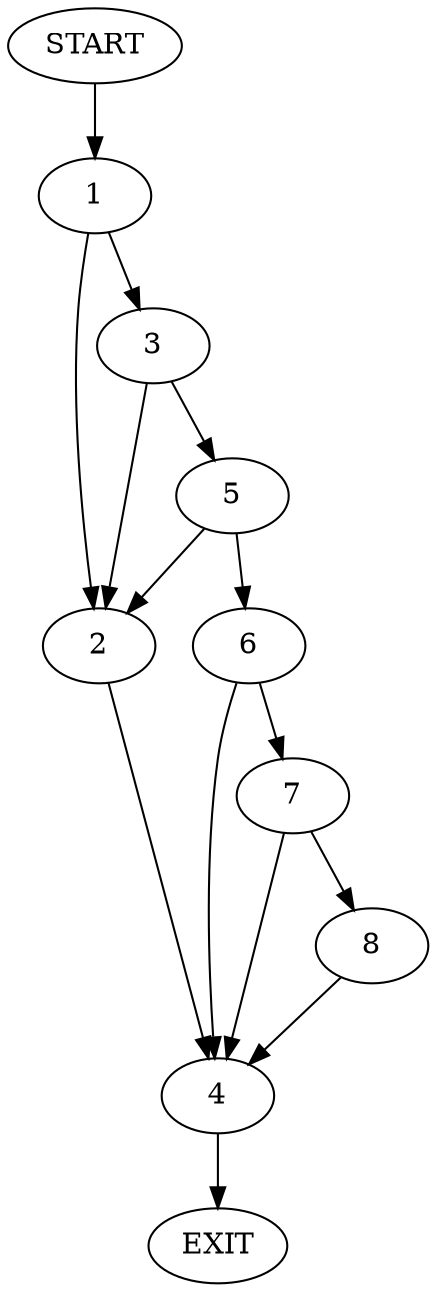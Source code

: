 digraph {
0 [label="START"];
1;
2;
3;
4;
5;
6;
7;
8;
9 [label="EXIT"];
0 -> 1;
1 -> 2;
1 -> 3;
2 -> 4;
3 -> 2;
3 -> 5;
5 -> 6;
5 -> 2;
6 -> 7;
6 -> 4;
4 -> 9;
7 -> 4;
7 -> 8;
8 -> 4;
}
